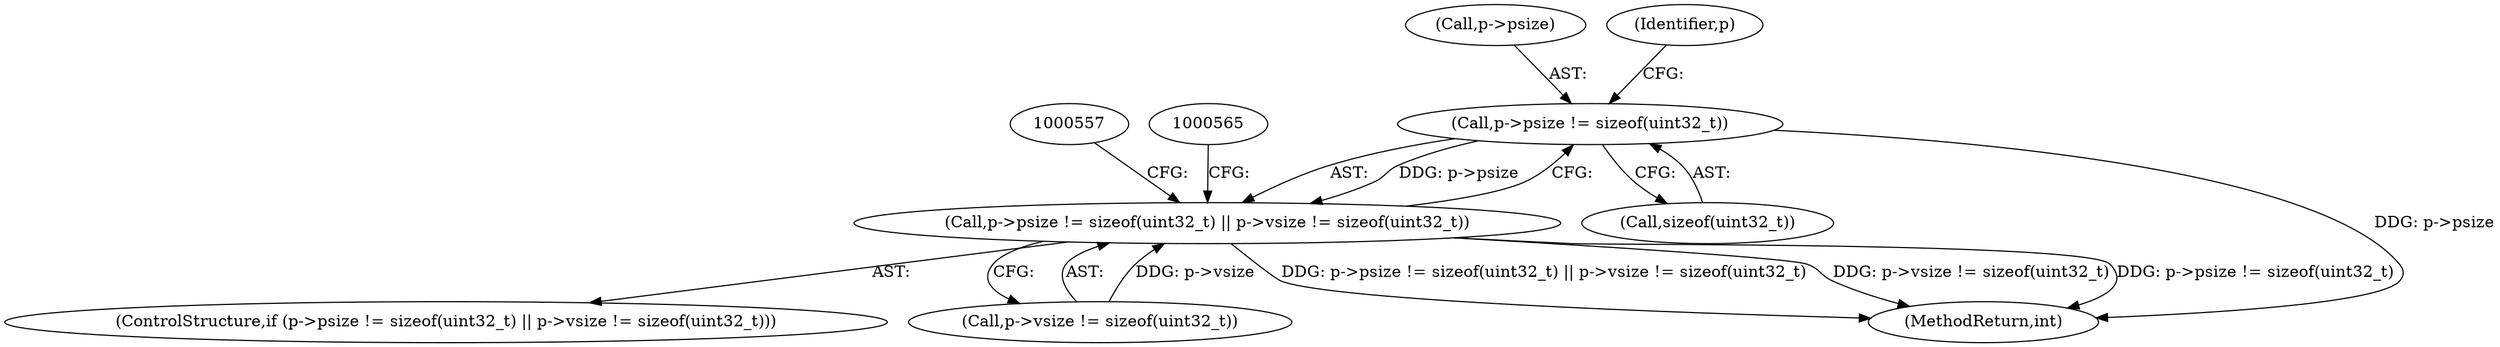 digraph "0_Android_557bd7bfe6c4895faee09e46fc9b5304a956c8b7@API" {
"1000541" [label="(Call,p->psize != sizeof(uint32_t))"];
"1000540" [label="(Call,p->psize != sizeof(uint32_t) || p->vsize != sizeof(uint32_t))"];
"1000541" [label="(Call,p->psize != sizeof(uint32_t))"];
"1000545" [label="(Call,sizeof(uint32_t))"];
"1000547" [label="(Call,p->vsize != sizeof(uint32_t))"];
"1000542" [label="(Call,p->psize)"];
"1000540" [label="(Call,p->psize != sizeof(uint32_t) || p->vsize != sizeof(uint32_t))"];
"1000549" [label="(Identifier,p)"];
"1000539" [label="(ControlStructure,if (p->psize != sizeof(uint32_t) || p->vsize != sizeof(uint32_t)))"];
"1001060" [label="(MethodReturn,int)"];
"1000541" -> "1000540"  [label="AST: "];
"1000541" -> "1000545"  [label="CFG: "];
"1000542" -> "1000541"  [label="AST: "];
"1000545" -> "1000541"  [label="AST: "];
"1000549" -> "1000541"  [label="CFG: "];
"1000540" -> "1000541"  [label="CFG: "];
"1000541" -> "1001060"  [label="DDG: p->psize"];
"1000541" -> "1000540"  [label="DDG: p->psize"];
"1000540" -> "1000539"  [label="AST: "];
"1000540" -> "1000547"  [label="CFG: "];
"1000547" -> "1000540"  [label="AST: "];
"1000557" -> "1000540"  [label="CFG: "];
"1000565" -> "1000540"  [label="CFG: "];
"1000540" -> "1001060"  [label="DDG: p->psize != sizeof(uint32_t) || p->vsize != sizeof(uint32_t)"];
"1000540" -> "1001060"  [label="DDG: p->vsize != sizeof(uint32_t)"];
"1000540" -> "1001060"  [label="DDG: p->psize != sizeof(uint32_t)"];
"1000547" -> "1000540"  [label="DDG: p->vsize"];
}
